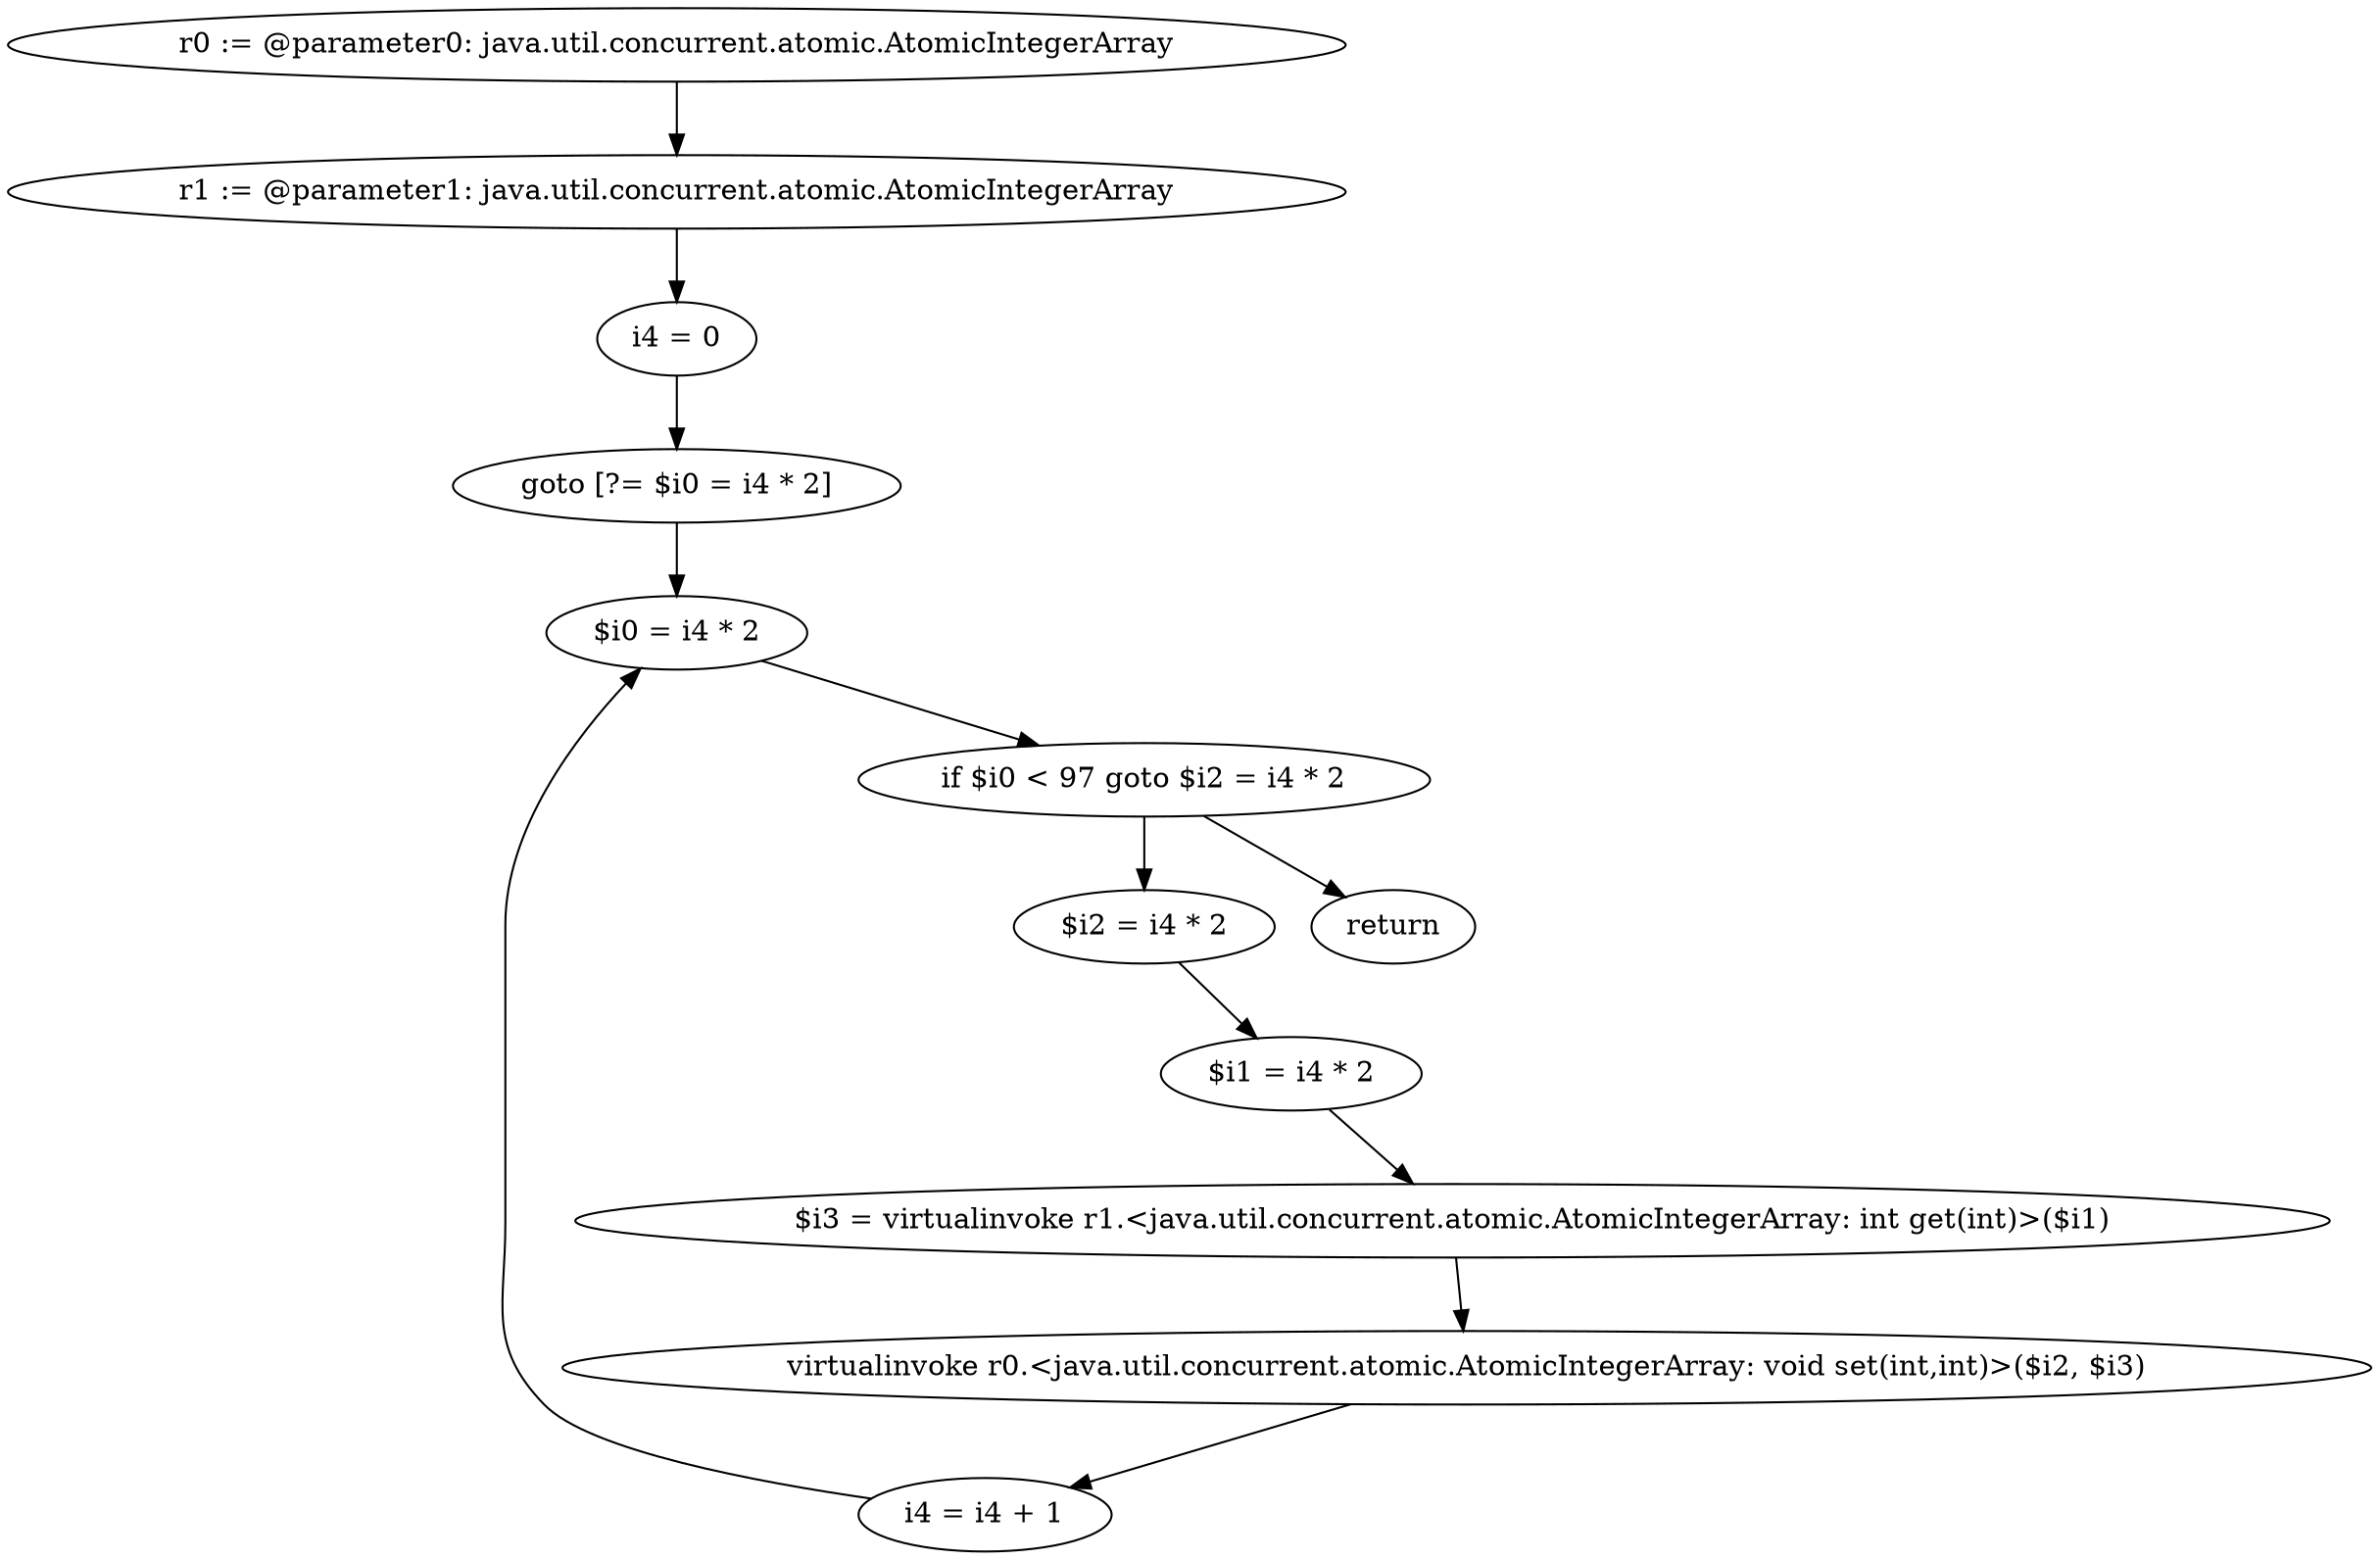 digraph "unitGraph" {
    "r0 := @parameter0: java.util.concurrent.atomic.AtomicIntegerArray"
    "r1 := @parameter1: java.util.concurrent.atomic.AtomicIntegerArray"
    "i4 = 0"
    "goto [?= $i0 = i4 * 2]"
    "$i2 = i4 * 2"
    "$i1 = i4 * 2"
    "$i3 = virtualinvoke r1.<java.util.concurrent.atomic.AtomicIntegerArray: int get(int)>($i1)"
    "virtualinvoke r0.<java.util.concurrent.atomic.AtomicIntegerArray: void set(int,int)>($i2, $i3)"
    "i4 = i4 + 1"
    "$i0 = i4 * 2"
    "if $i0 < 97 goto $i2 = i4 * 2"
    "return"
    "r0 := @parameter0: java.util.concurrent.atomic.AtomicIntegerArray"->"r1 := @parameter1: java.util.concurrent.atomic.AtomicIntegerArray";
    "r1 := @parameter1: java.util.concurrent.atomic.AtomicIntegerArray"->"i4 = 0";
    "i4 = 0"->"goto [?= $i0 = i4 * 2]";
    "goto [?= $i0 = i4 * 2]"->"$i0 = i4 * 2";
    "$i2 = i4 * 2"->"$i1 = i4 * 2";
    "$i1 = i4 * 2"->"$i3 = virtualinvoke r1.<java.util.concurrent.atomic.AtomicIntegerArray: int get(int)>($i1)";
    "$i3 = virtualinvoke r1.<java.util.concurrent.atomic.AtomicIntegerArray: int get(int)>($i1)"->"virtualinvoke r0.<java.util.concurrent.atomic.AtomicIntegerArray: void set(int,int)>($i2, $i3)";
    "virtualinvoke r0.<java.util.concurrent.atomic.AtomicIntegerArray: void set(int,int)>($i2, $i3)"->"i4 = i4 + 1";
    "i4 = i4 + 1"->"$i0 = i4 * 2";
    "$i0 = i4 * 2"->"if $i0 < 97 goto $i2 = i4 * 2";
    "if $i0 < 97 goto $i2 = i4 * 2"->"return";
    "if $i0 < 97 goto $i2 = i4 * 2"->"$i2 = i4 * 2";
}
